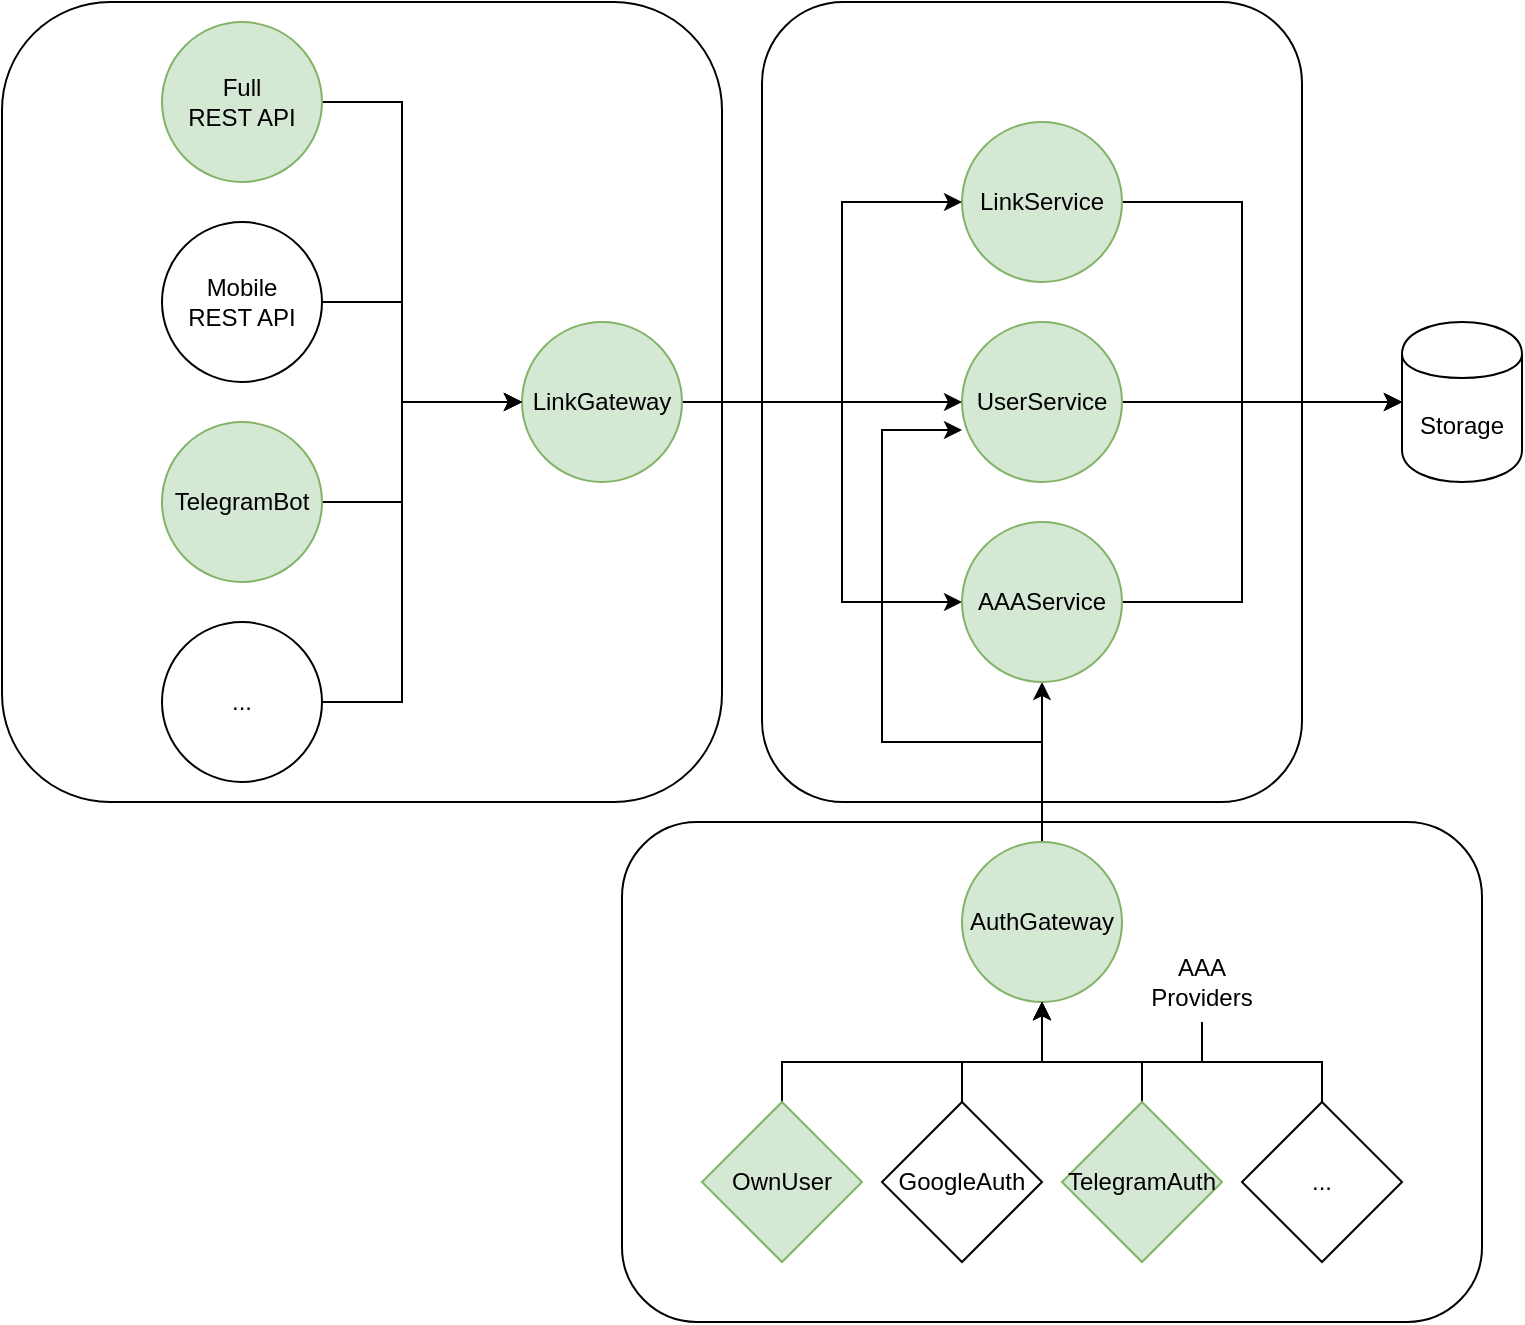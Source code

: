 <mxfile version="12.2.2" type="device" pages="1"><diagram id="0XDhY11EfNbh64LBz-Xq" name="Page-1"><mxGraphModel dx="444" dy="1439" grid="1" gridSize="10" guides="1" tooltips="1" connect="1" arrows="1" fold="1" page="1" pageScale="1" pageWidth="850" pageHeight="1100" math="0" shadow="0"><root><mxCell id="0"/><mxCell id="1" parent="0"/><mxCell id="diaylYDAKv0isav3pwyb-3" value="" style="rounded=1;whiteSpace=wrap;html=1;" vertex="1" parent="1"><mxGeometry x="420" y="-130" width="270" height="400" as="geometry"/></mxCell><mxCell id="E2dlHlDqeyHWxEoRCVS_-39" value="" style="rounded=1;whiteSpace=wrap;html=1;" parent="1" vertex="1"><mxGeometry x="40" y="-130" width="360" height="400" as="geometry"/></mxCell><mxCell id="E2dlHlDqeyHWxEoRCVS_-19" value="" style="rounded=1;whiteSpace=wrap;html=1;" parent="1" vertex="1"><mxGeometry x="350" y="280" width="430" height="250" as="geometry"/></mxCell><mxCell id="E2dlHlDqeyHWxEoRCVS_-46" style="edgeStyle=orthogonalEdgeStyle;rounded=0;orthogonalLoop=1;jettySize=auto;html=1;entryX=0;entryY=0.5;entryDx=0;entryDy=0;" parent="1" source="E2dlHlDqeyHWxEoRCVS_-1" target="E2dlHlDqeyHWxEoRCVS_-45" edge="1"><mxGeometry relative="1" as="geometry"><Array as="points"><mxPoint x="660" y="-30"/><mxPoint x="660" y="70"/></Array></mxGeometry></mxCell><mxCell id="E2dlHlDqeyHWxEoRCVS_-1" value="LinkService" style="ellipse;whiteSpace=wrap;html=1;aspect=fixed;fillColor=#d5e8d4;strokeColor=#82b366;" parent="1" vertex="1"><mxGeometry x="520" y="-70" width="80" height="80" as="geometry"/></mxCell><mxCell id="E2dlHlDqeyHWxEoRCVS_-44" style="edgeStyle=orthogonalEdgeStyle;rounded=0;orthogonalLoop=1;jettySize=auto;html=1;entryX=0.5;entryY=1;entryDx=0;entryDy=0;" parent="1" source="E2dlHlDqeyHWxEoRCVS_-2" target="E2dlHlDqeyHWxEoRCVS_-42" edge="1"><mxGeometry relative="1" as="geometry"/></mxCell><mxCell id="diaylYDAKv0isav3pwyb-8" style="edgeStyle=orthogonalEdgeStyle;rounded=0;orthogonalLoop=1;jettySize=auto;html=1;exitX=0.5;exitY=0;exitDx=0;exitDy=0;entryX=0;entryY=0.675;entryDx=0;entryDy=0;entryPerimeter=0;" edge="1" parent="1" source="E2dlHlDqeyHWxEoRCVS_-2" target="E2dlHlDqeyHWxEoRCVS_-21"><mxGeometry relative="1" as="geometry"><Array as="points"><mxPoint x="560" y="240"/><mxPoint x="480" y="240"/><mxPoint x="480" y="84"/></Array></mxGeometry></mxCell><mxCell id="E2dlHlDqeyHWxEoRCVS_-2" value="AuthGateway" style="ellipse;whiteSpace=wrap;html=1;aspect=fixed;fillColor=#d5e8d4;strokeColor=#82b366;" parent="1" vertex="1"><mxGeometry x="520" y="290" width="80" height="80" as="geometry"/></mxCell><mxCell id="E2dlHlDqeyHWxEoRCVS_-7" style="edgeStyle=orthogonalEdgeStyle;rounded=0;orthogonalLoop=1;jettySize=auto;html=1;entryX=0.5;entryY=1;entryDx=0;entryDy=0;" parent="1" source="E2dlHlDqeyHWxEoRCVS_-3" target="E2dlHlDqeyHWxEoRCVS_-2" edge="1"><mxGeometry relative="1" as="geometry"><Array as="points"><mxPoint x="430" y="400"/><mxPoint x="560" y="400"/></Array></mxGeometry></mxCell><mxCell id="E2dlHlDqeyHWxEoRCVS_-3" value="OwnUser" style="rhombus;whiteSpace=wrap;html=1;fillColor=#d5e8d4;strokeColor=#82b366;" parent="1" vertex="1"><mxGeometry x="390" y="420" width="80" height="80" as="geometry"/></mxCell><mxCell id="E2dlHlDqeyHWxEoRCVS_-8" style="edgeStyle=orthogonalEdgeStyle;rounded=0;orthogonalLoop=1;jettySize=auto;html=1;" parent="1" source="E2dlHlDqeyHWxEoRCVS_-4" edge="1"><mxGeometry relative="1" as="geometry"><mxPoint x="560" y="370" as="targetPoint"/><Array as="points"><mxPoint x="520" y="400"/><mxPoint x="560" y="400"/></Array></mxGeometry></mxCell><mxCell id="E2dlHlDqeyHWxEoRCVS_-4" value="GoogleAuth" style="rhombus;whiteSpace=wrap;html=1;" parent="1" vertex="1"><mxGeometry x="480" y="420" width="80" height="80" as="geometry"/></mxCell><mxCell id="E2dlHlDqeyHWxEoRCVS_-11" style="edgeStyle=orthogonalEdgeStyle;rounded=0;orthogonalLoop=1;jettySize=auto;html=1;" parent="1" source="E2dlHlDqeyHWxEoRCVS_-6" edge="1"><mxGeometry relative="1" as="geometry"><mxPoint x="560" y="370" as="targetPoint"/><Array as="points"><mxPoint x="610" y="400"/><mxPoint x="560" y="400"/></Array></mxGeometry></mxCell><mxCell id="E2dlHlDqeyHWxEoRCVS_-6" value="TelegramAuth" style="rhombus;whiteSpace=wrap;html=1;fillColor=#d5e8d4;strokeColor=#82b366;" parent="1" vertex="1"><mxGeometry x="570" y="420" width="80" height="80" as="geometry"/></mxCell><mxCell id="E2dlHlDqeyHWxEoRCVS_-14" style="edgeStyle=orthogonalEdgeStyle;rounded=0;orthogonalLoop=1;jettySize=auto;html=1;" parent="1" source="E2dlHlDqeyHWxEoRCVS_-16" edge="1"><mxGeometry relative="1" as="geometry"><mxPoint x="560" y="370" as="targetPoint"/><Array as="points"><mxPoint x="560" y="400"/></Array></mxGeometry></mxCell><mxCell id="E2dlHlDqeyHWxEoRCVS_-12" value="..." style="rhombus;whiteSpace=wrap;html=1;" parent="1" vertex="1"><mxGeometry x="660" y="420" width="80" height="80" as="geometry"/></mxCell><mxCell id="E2dlHlDqeyHWxEoRCVS_-16" value="AAA Providers" style="text;html=1;strokeColor=none;fillColor=none;align=center;verticalAlign=middle;whiteSpace=wrap;rounded=0;" parent="1" vertex="1"><mxGeometry x="620" y="340" width="40" height="40" as="geometry"/></mxCell><mxCell id="E2dlHlDqeyHWxEoRCVS_-17" style="edgeStyle=orthogonalEdgeStyle;rounded=0;orthogonalLoop=1;jettySize=auto;html=1;" parent="1" source="E2dlHlDqeyHWxEoRCVS_-12" edge="1"><mxGeometry relative="1" as="geometry"><mxPoint x="560" y="370" as="targetPoint"/><mxPoint x="700" y="420" as="sourcePoint"/><Array as="points"><mxPoint x="700" y="400"/></Array></mxGeometry></mxCell><mxCell id="E2dlHlDqeyHWxEoRCVS_-47" style="edgeStyle=orthogonalEdgeStyle;rounded=0;orthogonalLoop=1;jettySize=auto;html=1;entryX=0;entryY=0.5;entryDx=0;entryDy=0;" parent="1" source="E2dlHlDqeyHWxEoRCVS_-21" target="E2dlHlDqeyHWxEoRCVS_-45" edge="1"><mxGeometry relative="1" as="geometry"/></mxCell><mxCell id="E2dlHlDqeyHWxEoRCVS_-21" value="UserService" style="ellipse;whiteSpace=wrap;html=1;aspect=fixed;fillColor=#d5e8d4;strokeColor=#82b366;" parent="1" vertex="1"><mxGeometry x="520" y="30" width="80" height="80" as="geometry"/></mxCell><mxCell id="E2dlHlDqeyHWxEoRCVS_-35" style="edgeStyle=orthogonalEdgeStyle;rounded=0;orthogonalLoop=1;jettySize=auto;html=1;entryX=0;entryY=0.5;entryDx=0;entryDy=0;" parent="1" source="E2dlHlDqeyHWxEoRCVS_-25" target="E2dlHlDqeyHWxEoRCVS_-21" edge="1"><mxGeometry relative="1" as="geometry"/></mxCell><mxCell id="E2dlHlDqeyHWxEoRCVS_-36" style="edgeStyle=orthogonalEdgeStyle;rounded=0;orthogonalLoop=1;jettySize=auto;html=1;entryX=0;entryY=0.5;entryDx=0;entryDy=0;exitX=1;exitY=0.5;exitDx=0;exitDy=0;" parent="1" source="E2dlHlDqeyHWxEoRCVS_-25" target="E2dlHlDqeyHWxEoRCVS_-1" edge="1"><mxGeometry relative="1" as="geometry"><Array as="points"><mxPoint x="460" y="70"/><mxPoint x="460" y="-30"/></Array></mxGeometry></mxCell><mxCell id="E2dlHlDqeyHWxEoRCVS_-43" style="edgeStyle=orthogonalEdgeStyle;rounded=0;orthogonalLoop=1;jettySize=auto;html=1;entryX=0;entryY=0.5;entryDx=0;entryDy=0;" parent="1" source="E2dlHlDqeyHWxEoRCVS_-25" target="E2dlHlDqeyHWxEoRCVS_-42" edge="1"><mxGeometry relative="1" as="geometry"><Array as="points"><mxPoint x="460" y="70"/><mxPoint x="460" y="170"/></Array></mxGeometry></mxCell><mxCell id="E2dlHlDqeyHWxEoRCVS_-25" value="LinkGateway" style="ellipse;whiteSpace=wrap;html=1;aspect=fixed;fillColor=#d5e8d4;strokeColor=#82b366;" parent="1" vertex="1"><mxGeometry x="300" y="30" width="80" height="80" as="geometry"/></mxCell><mxCell id="E2dlHlDqeyHWxEoRCVS_-32" style="edgeStyle=orthogonalEdgeStyle;rounded=0;orthogonalLoop=1;jettySize=auto;html=1;entryX=0;entryY=0.5;entryDx=0;entryDy=0;exitX=1;exitY=0.5;exitDx=0;exitDy=0;" parent="1" edge="1" target="E2dlHlDqeyHWxEoRCVS_-25"><mxGeometry relative="1" as="geometry"><mxPoint x="280" y="80" as="targetPoint"/><mxPoint x="200" y="20" as="sourcePoint"/><Array as="points"><mxPoint x="240" y="20"/><mxPoint x="240" y="70"/></Array></mxGeometry></mxCell><mxCell id="E2dlHlDqeyHWxEoRCVS_-34" style="edgeStyle=orthogonalEdgeStyle;rounded=0;orthogonalLoop=1;jettySize=auto;html=1;entryX=0;entryY=0.5;entryDx=0;entryDy=0;exitX=1;exitY=0.5;exitDx=0;exitDy=0;" parent="1" edge="1" target="E2dlHlDqeyHWxEoRCVS_-25"><mxGeometry relative="1" as="geometry"><mxPoint x="280" y="80" as="targetPoint"/><Array as="points"><mxPoint x="240" y="220"/><mxPoint x="240" y="70"/></Array><mxPoint x="200" y="220" as="sourcePoint"/></mxGeometry></mxCell><mxCell id="diaylYDAKv0isav3pwyb-1" style="edgeStyle=orthogonalEdgeStyle;rounded=0;orthogonalLoop=1;jettySize=auto;html=1;exitX=1;exitY=0.5;exitDx=0;exitDy=0;entryX=0;entryY=0.5;entryDx=0;entryDy=0;" edge="1" parent="1" target="E2dlHlDqeyHWxEoRCVS_-25"><mxGeometry relative="1" as="geometry"><mxPoint x="200" y="120" as="sourcePoint"/><Array as="points"><mxPoint x="240" y="120"/><mxPoint x="240" y="70"/></Array></mxGeometry></mxCell><mxCell id="E2dlHlDqeyHWxEoRCVS_-48" style="edgeStyle=orthogonalEdgeStyle;rounded=0;orthogonalLoop=1;jettySize=auto;html=1;entryX=0;entryY=0.5;entryDx=0;entryDy=0;" parent="1" source="E2dlHlDqeyHWxEoRCVS_-42" target="E2dlHlDqeyHWxEoRCVS_-45" edge="1"><mxGeometry relative="1" as="geometry"><Array as="points"><mxPoint x="660" y="170"/><mxPoint x="660" y="70"/></Array></mxGeometry></mxCell><mxCell id="E2dlHlDqeyHWxEoRCVS_-42" value="AAAService" style="ellipse;whiteSpace=wrap;html=1;aspect=fixed;fillColor=#d5e8d4;strokeColor=#82b366;" parent="1" vertex="1"><mxGeometry x="520" y="130" width="80" height="80" as="geometry"/></mxCell><mxCell id="E2dlHlDqeyHWxEoRCVS_-45" value="Storage" style="shape=cylinder;whiteSpace=wrap;html=1;boundedLbl=1;backgroundOutline=1;" parent="1" vertex="1"><mxGeometry x="740" y="30" width="60" height="80" as="geometry"/></mxCell><mxCell id="diaylYDAKv0isav3pwyb-4" value="..." style="ellipse;whiteSpace=wrap;html=1;aspect=fixed;rounded=0;" vertex="1" parent="1"><mxGeometry x="120" y="180" width="80" height="80" as="geometry"/></mxCell><mxCell id="diaylYDAKv0isav3pwyb-5" value="&lt;span style=&quot;white-space: normal&quot;&gt;TelegramBot&lt;/span&gt;" style="ellipse;whiteSpace=wrap;html=1;aspect=fixed;rounded=0;fillColor=#d5e8d4;strokeColor=#82b366;" vertex="1" parent="1"><mxGeometry x="120" y="80" width="80" height="80" as="geometry"/></mxCell><mxCell id="diaylYDAKv0isav3pwyb-6" value="&lt;span style=&quot;white-space: normal&quot;&gt;Mobile&lt;/span&gt;&lt;br style=&quot;white-space: normal&quot;&gt;&lt;span style=&quot;white-space: normal&quot;&gt;REST API&lt;/span&gt;" style="ellipse;whiteSpace=wrap;html=1;aspect=fixed;rounded=0;" vertex="1" parent="1"><mxGeometry x="120" y="-20" width="80" height="80" as="geometry"/></mxCell><mxCell id="diaylYDAKv0isav3pwyb-9" style="edgeStyle=orthogonalEdgeStyle;rounded=0;orthogonalLoop=1;jettySize=auto;html=1;exitX=1;exitY=0.5;exitDx=0;exitDy=0;entryX=0;entryY=0.5;entryDx=0;entryDy=0;" edge="1" parent="1" source="diaylYDAKv0isav3pwyb-7" target="E2dlHlDqeyHWxEoRCVS_-25"><mxGeometry relative="1" as="geometry"><Array as="points"><mxPoint x="240" y="-80"/><mxPoint x="240" y="70"/></Array></mxGeometry></mxCell><mxCell id="diaylYDAKv0isav3pwyb-7" value="&lt;span style=&quot;white-space: normal&quot;&gt;Full&lt;/span&gt;&lt;br style=&quot;white-space: normal&quot;&gt;&lt;span style=&quot;white-space: normal&quot;&gt;REST API&lt;/span&gt;" style="ellipse;whiteSpace=wrap;html=1;aspect=fixed;rounded=0;fillColor=#d5e8d4;strokeColor=#82b366;" vertex="1" parent="1"><mxGeometry x="120" y="-120" width="80" height="80" as="geometry"/></mxCell></root></mxGraphModel></diagram></mxfile>